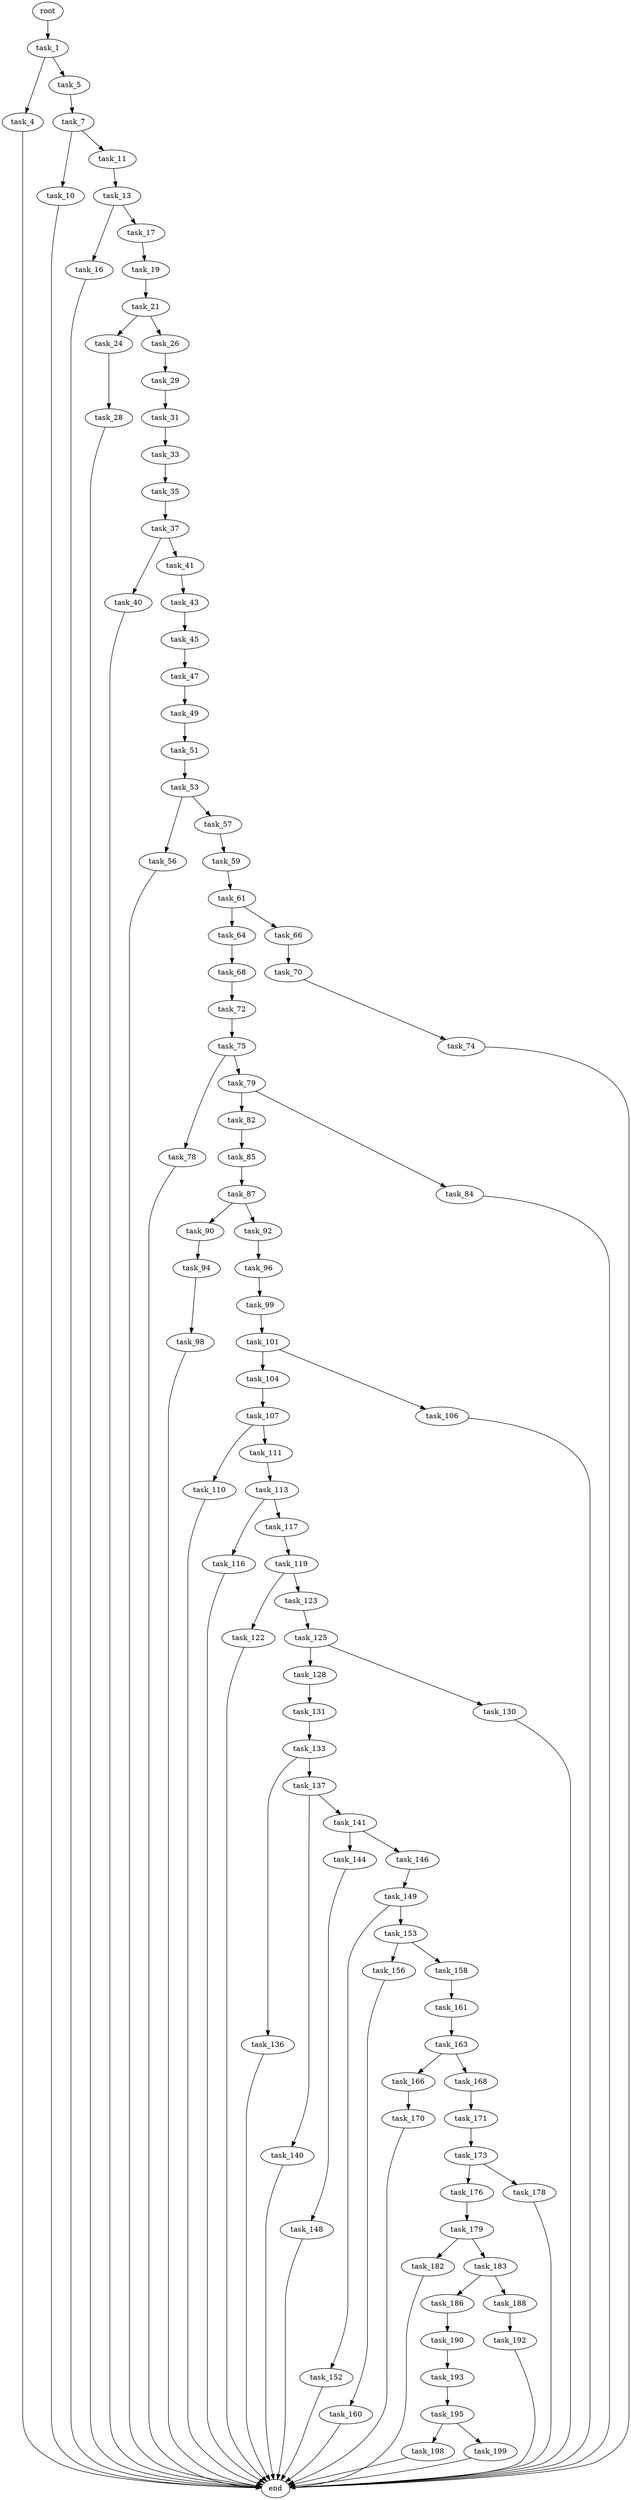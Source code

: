 digraph G {
  root [size="0.000000"];
  task_1 [size="28991029248.000000"];
  task_4 [size="23817334816.000000"];
  task_5 [size="231928233984.000000"];
  end [size="0.000000"];
  task_7 [size="6044457703.000000"];
  task_10 [size="368293445632.000000"];
  task_11 [size="68719476736.000000"];
  task_13 [size="2722598633.000000"];
  task_16 [size="15616259450.000000"];
  task_17 [size="28991029248.000000"];
  task_19 [size="8074974185.000000"];
  task_21 [size="68719476736.000000"];
  task_24 [size="624829513895.000000"];
  task_26 [size="31747702298.000000"];
  task_28 [size="350681797442.000000"];
  task_29 [size="368293445632.000000"];
  task_31 [size="32837209460.000000"];
  task_33 [size="549755813888.000000"];
  task_35 [size="782757789696.000000"];
  task_37 [size="231928233984.000000"];
  task_40 [size="1982836998.000000"];
  task_41 [size="811222667268.000000"];
  task_43 [size="231928233984.000000"];
  task_45 [size="782757789696.000000"];
  task_47 [size="231928233984.000000"];
  task_49 [size="18350261597.000000"];
  task_51 [size="68719476736.000000"];
  task_53 [size="8016095746.000000"];
  task_56 [size="1978141442.000000"];
  task_57 [size="37301930440.000000"];
  task_59 [size="14974914230.000000"];
  task_61 [size="231928233984.000000"];
  task_64 [size="21651963626.000000"];
  task_66 [size="1796170960.000000"];
  task_68 [size="12031357927.000000"];
  task_70 [size="444038506413.000000"];
  task_72 [size="603825567873.000000"];
  task_74 [size="8589934592.000000"];
  task_75 [size="28991029248.000000"];
  task_78 [size="397118310532.000000"];
  task_79 [size="657559693440.000000"];
  task_82 [size="858884074516.000000"];
  task_84 [size="782757789696.000000"];
  task_85 [size="368293445632.000000"];
  task_87 [size="51708801073.000000"];
  task_90 [size="11711305449.000000"];
  task_92 [size="368293445632.000000"];
  task_94 [size="1073741824000.000000"];
  task_96 [size="15462198971.000000"];
  task_98 [size="41058375190.000000"];
  task_99 [size="124928929161.000000"];
  task_101 [size="3801202052.000000"];
  task_104 [size="1942123081.000000"];
  task_106 [size="549755813888.000000"];
  task_107 [size="163830799766.000000"];
  task_110 [size="661723404663.000000"];
  task_111 [size="134217728000.000000"];
  task_113 [size="70393037944.000000"];
  task_116 [size="645556381519.000000"];
  task_117 [size="246649171604.000000"];
  task_119 [size="859048676108.000000"];
  task_122 [size="193265779283.000000"];
  task_123 [size="523189713916.000000"];
  task_125 [size="8589934592.000000"];
  task_128 [size="6191120677.000000"];
  task_130 [size="402973026838.000000"];
  task_131 [size="33598526832.000000"];
  task_133 [size="393764152250.000000"];
  task_136 [size="28991029248.000000"];
  task_137 [size="67780036534.000000"];
  task_140 [size="276776088876.000000"];
  task_141 [size="130845468358.000000"];
  task_144 [size="368293445632.000000"];
  task_146 [size="10112899178.000000"];
  task_148 [size="231928233984.000000"];
  task_149 [size="102925231164.000000"];
  task_152 [size="231928233984.000000"];
  task_153 [size="134217728000.000000"];
  task_156 [size="4795891245.000000"];
  task_158 [size="4392730945.000000"];
  task_160 [size="32929592331.000000"];
  task_161 [size="7466348740.000000"];
  task_163 [size="8589934592.000000"];
  task_166 [size="6271146057.000000"];
  task_168 [size="368293445632.000000"];
  task_170 [size="597268917560.000000"];
  task_171 [size="11815369276.000000"];
  task_173 [size="68719476736.000000"];
  task_176 [size="266443933050.000000"];
  task_178 [size="395172183.000000"];
  task_179 [size="134217728000.000000"];
  task_182 [size="33609299094.000000"];
  task_183 [size="37632550469.000000"];
  task_186 [size="604791865236.000000"];
  task_188 [size="603164925740.000000"];
  task_190 [size="16593357844.000000"];
  task_192 [size="68719476736.000000"];
  task_193 [size="32650858746.000000"];
  task_195 [size="28991029248.000000"];
  task_198 [size="68719476736.000000"];
  task_199 [size="19088614569.000000"];

  root -> task_1 [size="1.000000"];
  task_1 -> task_4 [size="75497472.000000"];
  task_1 -> task_5 [size="75497472.000000"];
  task_4 -> end [size="1.000000"];
  task_5 -> task_7 [size="301989888.000000"];
  task_7 -> task_10 [size="411041792.000000"];
  task_7 -> task_11 [size="411041792.000000"];
  task_10 -> end [size="1.000000"];
  task_11 -> task_13 [size="134217728.000000"];
  task_13 -> task_16 [size="75497472.000000"];
  task_13 -> task_17 [size="75497472.000000"];
  task_16 -> end [size="1.000000"];
  task_17 -> task_19 [size="75497472.000000"];
  task_19 -> task_21 [size="301989888.000000"];
  task_21 -> task_24 [size="134217728.000000"];
  task_21 -> task_26 [size="134217728.000000"];
  task_24 -> task_28 [size="411041792.000000"];
  task_26 -> task_29 [size="536870912.000000"];
  task_28 -> end [size="1.000000"];
  task_29 -> task_31 [size="411041792.000000"];
  task_31 -> task_33 [size="679477248.000000"];
  task_33 -> task_35 [size="536870912.000000"];
  task_35 -> task_37 [size="679477248.000000"];
  task_37 -> task_40 [size="301989888.000000"];
  task_37 -> task_41 [size="301989888.000000"];
  task_40 -> end [size="1.000000"];
  task_41 -> task_43 [size="536870912.000000"];
  task_43 -> task_45 [size="301989888.000000"];
  task_45 -> task_47 [size="679477248.000000"];
  task_47 -> task_49 [size="301989888.000000"];
  task_49 -> task_51 [size="411041792.000000"];
  task_51 -> task_53 [size="134217728.000000"];
  task_53 -> task_56 [size="134217728.000000"];
  task_53 -> task_57 [size="134217728.000000"];
  task_56 -> end [size="1.000000"];
  task_57 -> task_59 [size="33554432.000000"];
  task_59 -> task_61 [size="411041792.000000"];
  task_61 -> task_64 [size="301989888.000000"];
  task_61 -> task_66 [size="301989888.000000"];
  task_64 -> task_68 [size="411041792.000000"];
  task_66 -> task_70 [size="33554432.000000"];
  task_68 -> task_72 [size="209715200.000000"];
  task_70 -> task_74 [size="301989888.000000"];
  task_72 -> task_75 [size="679477248.000000"];
  task_74 -> end [size="1.000000"];
  task_75 -> task_78 [size="75497472.000000"];
  task_75 -> task_79 [size="75497472.000000"];
  task_78 -> end [size="1.000000"];
  task_79 -> task_82 [size="536870912.000000"];
  task_79 -> task_84 [size="536870912.000000"];
  task_82 -> task_85 [size="536870912.000000"];
  task_84 -> end [size="1.000000"];
  task_85 -> task_87 [size="411041792.000000"];
  task_87 -> task_90 [size="209715200.000000"];
  task_87 -> task_92 [size="209715200.000000"];
  task_90 -> task_94 [size="301989888.000000"];
  task_92 -> task_96 [size="411041792.000000"];
  task_94 -> task_98 [size="838860800.000000"];
  task_96 -> task_99 [size="411041792.000000"];
  task_98 -> end [size="1.000000"];
  task_99 -> task_101 [size="209715200.000000"];
  task_101 -> task_104 [size="134217728.000000"];
  task_101 -> task_106 [size="134217728.000000"];
  task_104 -> task_107 [size="33554432.000000"];
  task_106 -> end [size="1.000000"];
  task_107 -> task_110 [size="301989888.000000"];
  task_107 -> task_111 [size="301989888.000000"];
  task_110 -> end [size="1.000000"];
  task_111 -> task_113 [size="209715200.000000"];
  task_113 -> task_116 [size="75497472.000000"];
  task_113 -> task_117 [size="75497472.000000"];
  task_116 -> end [size="1.000000"];
  task_117 -> task_119 [size="209715200.000000"];
  task_119 -> task_122 [size="838860800.000000"];
  task_119 -> task_123 [size="838860800.000000"];
  task_122 -> end [size="1.000000"];
  task_123 -> task_125 [size="679477248.000000"];
  task_125 -> task_128 [size="33554432.000000"];
  task_125 -> task_130 [size="33554432.000000"];
  task_128 -> task_131 [size="411041792.000000"];
  task_130 -> end [size="1.000000"];
  task_131 -> task_133 [size="134217728.000000"];
  task_133 -> task_136 [size="838860800.000000"];
  task_133 -> task_137 [size="838860800.000000"];
  task_136 -> end [size="1.000000"];
  task_137 -> task_140 [size="209715200.000000"];
  task_137 -> task_141 [size="209715200.000000"];
  task_140 -> end [size="1.000000"];
  task_141 -> task_144 [size="209715200.000000"];
  task_141 -> task_146 [size="209715200.000000"];
  task_144 -> task_148 [size="411041792.000000"];
  task_146 -> task_149 [size="411041792.000000"];
  task_148 -> end [size="1.000000"];
  task_149 -> task_152 [size="209715200.000000"];
  task_149 -> task_153 [size="209715200.000000"];
  task_152 -> end [size="1.000000"];
  task_153 -> task_156 [size="209715200.000000"];
  task_153 -> task_158 [size="209715200.000000"];
  task_156 -> task_160 [size="75497472.000000"];
  task_158 -> task_161 [size="75497472.000000"];
  task_160 -> end [size="1.000000"];
  task_161 -> task_163 [size="134217728.000000"];
  task_163 -> task_166 [size="33554432.000000"];
  task_163 -> task_168 [size="33554432.000000"];
  task_166 -> task_170 [size="134217728.000000"];
  task_168 -> task_171 [size="411041792.000000"];
  task_170 -> end [size="1.000000"];
  task_171 -> task_173 [size="536870912.000000"];
  task_173 -> task_176 [size="134217728.000000"];
  task_173 -> task_178 [size="134217728.000000"];
  task_176 -> task_179 [size="209715200.000000"];
  task_178 -> end [size="1.000000"];
  task_179 -> task_182 [size="209715200.000000"];
  task_179 -> task_183 [size="209715200.000000"];
  task_182 -> end [size="1.000000"];
  task_183 -> task_186 [size="838860800.000000"];
  task_183 -> task_188 [size="838860800.000000"];
  task_186 -> task_190 [size="536870912.000000"];
  task_188 -> task_192 [size="536870912.000000"];
  task_190 -> task_193 [size="411041792.000000"];
  task_192 -> end [size="1.000000"];
  task_193 -> task_195 [size="33554432.000000"];
  task_195 -> task_198 [size="75497472.000000"];
  task_195 -> task_199 [size="75497472.000000"];
  task_198 -> end [size="1.000000"];
  task_199 -> end [size="1.000000"];
}
